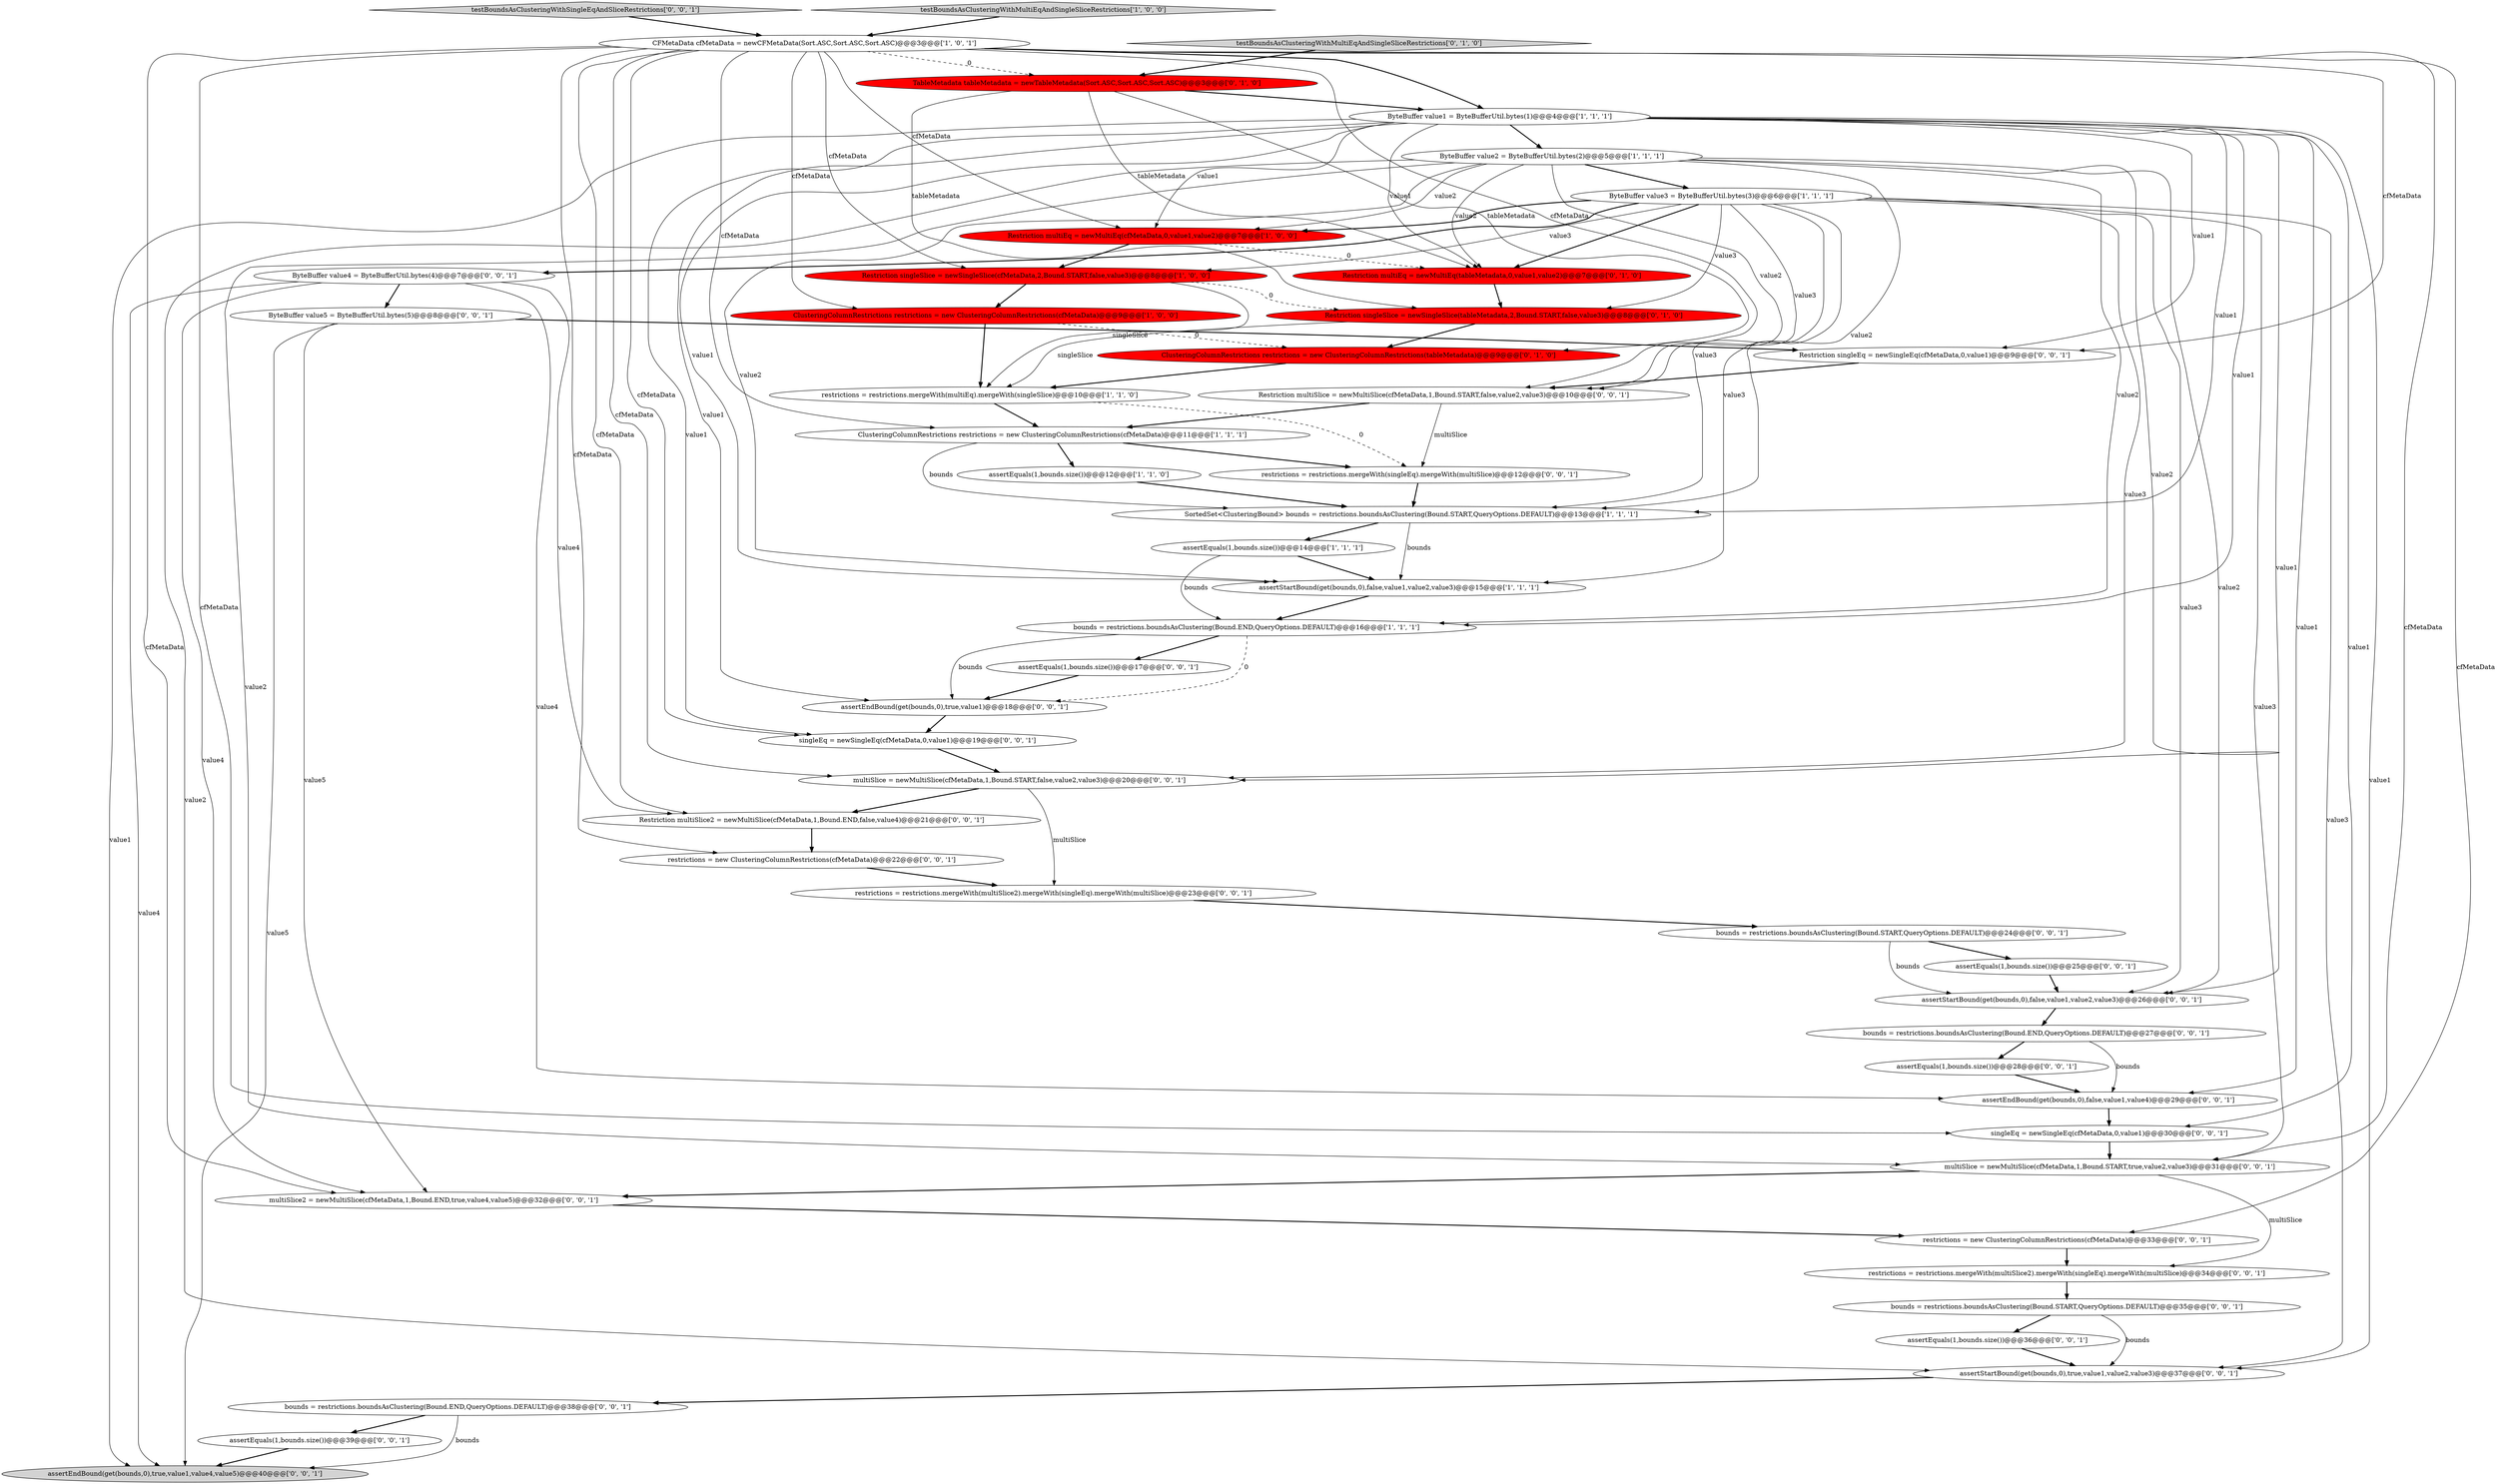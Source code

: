 digraph {
46 [style = filled, label = "singleEq = newSingleEq(cfMetaData,0,value1)@@@19@@@['0', '0', '1']", fillcolor = white, shape = ellipse image = "AAA0AAABBB3BBB"];
30 [style = filled, label = "restrictions = new ClusteringColumnRestrictions(cfMetaData)@@@33@@@['0', '0', '1']", fillcolor = white, shape = ellipse image = "AAA0AAABBB3BBB"];
9 [style = filled, label = "assertEquals(1,bounds.size())@@@14@@@['1', '1', '1']", fillcolor = white, shape = ellipse image = "AAA0AAABBB1BBB"];
20 [style = filled, label = "multiSlice = newMultiSlice(cfMetaData,1,Bound.START,false,value2,value3)@@@20@@@['0', '0', '1']", fillcolor = white, shape = ellipse image = "AAA0AAABBB3BBB"];
42 [style = filled, label = "Restriction singleEq = newSingleEq(cfMetaData,0,value1)@@@9@@@['0', '0', '1']", fillcolor = white, shape = ellipse image = "AAA0AAABBB3BBB"];
26 [style = filled, label = "restrictions = restrictions.mergeWith(multiSlice2).mergeWith(singleEq).mergeWith(multiSlice)@@@34@@@['0', '0', '1']", fillcolor = white, shape = ellipse image = "AAA0AAABBB3BBB"];
35 [style = filled, label = "restrictions = restrictions.mergeWith(multiSlice2).mergeWith(singleEq).mergeWith(multiSlice)@@@23@@@['0', '0', '1']", fillcolor = white, shape = ellipse image = "AAA0AAABBB3BBB"];
13 [style = filled, label = "restrictions = restrictions.mergeWith(multiEq).mergeWith(singleSlice)@@@10@@@['1', '1', '0']", fillcolor = white, shape = ellipse image = "AAA0AAABBB1BBB"];
28 [style = filled, label = "assertStartBound(get(bounds,0),true,value1,value2,value3)@@@37@@@['0', '0', '1']", fillcolor = white, shape = ellipse image = "AAA0AAABBB3BBB"];
34 [style = filled, label = "Restriction multiSlice2 = newMultiSlice(cfMetaData,1,Bound.END,false,value4)@@@21@@@['0', '0', '1']", fillcolor = white, shape = ellipse image = "AAA0AAABBB3BBB"];
2 [style = filled, label = "ByteBuffer value1 = ByteBufferUtil.bytes(1)@@@4@@@['1', '1', '1']", fillcolor = white, shape = ellipse image = "AAA0AAABBB1BBB"];
11 [style = filled, label = "Restriction singleSlice = newSingleSlice(cfMetaData,2,Bound.START,false,value3)@@@8@@@['1', '0', '0']", fillcolor = red, shape = ellipse image = "AAA1AAABBB1BBB"];
31 [style = filled, label = "testBoundsAsClusteringWithSingleEqAndSliceRestrictions['0', '0', '1']", fillcolor = lightgray, shape = diamond image = "AAA0AAABBB3BBB"];
43 [style = filled, label = "bounds = restrictions.boundsAsClustering(Bound.START,QueryOptions.DEFAULT)@@@35@@@['0', '0', '1']", fillcolor = white, shape = ellipse image = "AAA0AAABBB3BBB"];
45 [style = filled, label = "bounds = restrictions.boundsAsClustering(Bound.START,QueryOptions.DEFAULT)@@@24@@@['0', '0', '1']", fillcolor = white, shape = ellipse image = "AAA0AAABBB3BBB"];
22 [style = filled, label = "assertEquals(1,bounds.size())@@@17@@@['0', '0', '1']", fillcolor = white, shape = ellipse image = "AAA0AAABBB3BBB"];
24 [style = filled, label = "assertEndBound(get(bounds,0),true,value1,value4,value5)@@@40@@@['0', '0', '1']", fillcolor = lightgray, shape = ellipse image = "AAA0AAABBB3BBB"];
6 [style = filled, label = "ByteBuffer value2 = ByteBufferUtil.bytes(2)@@@5@@@['1', '1', '1']", fillcolor = white, shape = ellipse image = "AAA0AAABBB1BBB"];
4 [style = filled, label = "ClusteringColumnRestrictions restrictions = new ClusteringColumnRestrictions(cfMetaData)@@@9@@@['1', '0', '0']", fillcolor = red, shape = ellipse image = "AAA1AAABBB1BBB"];
48 [style = filled, label = "assertEquals(1,bounds.size())@@@39@@@['0', '0', '1']", fillcolor = white, shape = ellipse image = "AAA0AAABBB3BBB"];
14 [style = filled, label = "ByteBuffer value3 = ByteBufferUtil.bytes(3)@@@6@@@['1', '1', '1']", fillcolor = white, shape = ellipse image = "AAA0AAABBB1BBB"];
15 [style = filled, label = "Restriction singleSlice = newSingleSlice(tableMetadata,2,Bound.START,false,value3)@@@8@@@['0', '1', '0']", fillcolor = red, shape = ellipse image = "AAA1AAABBB2BBB"];
0 [style = filled, label = "assertStartBound(get(bounds,0),false,value1,value2,value3)@@@15@@@['1', '1', '1']", fillcolor = white, shape = ellipse image = "AAA0AAABBB1BBB"];
25 [style = filled, label = "assertEndBound(get(bounds,0),true,value1)@@@18@@@['0', '0', '1']", fillcolor = white, shape = ellipse image = "AAA0AAABBB3BBB"];
39 [style = filled, label = "assertEquals(1,bounds.size())@@@28@@@['0', '0', '1']", fillcolor = white, shape = ellipse image = "AAA0AAABBB3BBB"];
1 [style = filled, label = "bounds = restrictions.boundsAsClustering(Bound.END,QueryOptions.DEFAULT)@@@16@@@['1', '1', '1']", fillcolor = white, shape = ellipse image = "AAA0AAABBB1BBB"];
37 [style = filled, label = "multiSlice = newMultiSlice(cfMetaData,1,Bound.START,true,value2,value3)@@@31@@@['0', '0', '1']", fillcolor = white, shape = ellipse image = "AAA0AAABBB3BBB"];
19 [style = filled, label = "Restriction multiEq = newMultiEq(tableMetadata,0,value1,value2)@@@7@@@['0', '1', '0']", fillcolor = red, shape = ellipse image = "AAA1AAABBB2BBB"];
3 [style = filled, label = "Restriction multiEq = newMultiEq(cfMetaData,0,value1,value2)@@@7@@@['1', '0', '0']", fillcolor = red, shape = ellipse image = "AAA1AAABBB1BBB"];
36 [style = filled, label = "bounds = restrictions.boundsAsClustering(Bound.END,QueryOptions.DEFAULT)@@@27@@@['0', '0', '1']", fillcolor = white, shape = ellipse image = "AAA0AAABBB3BBB"];
38 [style = filled, label = "multiSlice2 = newMultiSlice(cfMetaData,1,Bound.END,true,value4,value5)@@@32@@@['0', '0', '1']", fillcolor = white, shape = ellipse image = "AAA0AAABBB3BBB"];
5 [style = filled, label = "testBoundsAsClusteringWithMultiEqAndSingleSliceRestrictions['1', '0', '0']", fillcolor = lightgray, shape = diamond image = "AAA0AAABBB1BBB"];
18 [style = filled, label = "ClusteringColumnRestrictions restrictions = new ClusteringColumnRestrictions(tableMetadata)@@@9@@@['0', '1', '0']", fillcolor = red, shape = ellipse image = "AAA1AAABBB2BBB"];
23 [style = filled, label = "assertEndBound(get(bounds,0),false,value1,value4)@@@29@@@['0', '0', '1']", fillcolor = white, shape = ellipse image = "AAA0AAABBB3BBB"];
21 [style = filled, label = "bounds = restrictions.boundsAsClustering(Bound.END,QueryOptions.DEFAULT)@@@38@@@['0', '0', '1']", fillcolor = white, shape = ellipse image = "AAA0AAABBB3BBB"];
41 [style = filled, label = "assertStartBound(get(bounds,0),false,value1,value2,value3)@@@26@@@['0', '0', '1']", fillcolor = white, shape = ellipse image = "AAA0AAABBB3BBB"];
44 [style = filled, label = "assertEquals(1,bounds.size())@@@36@@@['0', '0', '1']", fillcolor = white, shape = ellipse image = "AAA0AAABBB3BBB"];
12 [style = filled, label = "CFMetaData cfMetaData = newCFMetaData(Sort.ASC,Sort.ASC,Sort.ASC)@@@3@@@['1', '0', '1']", fillcolor = white, shape = ellipse image = "AAA0AAABBB1BBB"];
16 [style = filled, label = "TableMetadata tableMetadata = newTableMetadata(Sort.ASC,Sort.ASC,Sort.ASC)@@@3@@@['0', '1', '0']", fillcolor = red, shape = ellipse image = "AAA1AAABBB2BBB"];
27 [style = filled, label = "singleEq = newSingleEq(cfMetaData,0,value1)@@@30@@@['0', '0', '1']", fillcolor = white, shape = ellipse image = "AAA0AAABBB3BBB"];
29 [style = filled, label = "restrictions = new ClusteringColumnRestrictions(cfMetaData)@@@22@@@['0', '0', '1']", fillcolor = white, shape = ellipse image = "AAA0AAABBB3BBB"];
32 [style = filled, label = "assertEquals(1,bounds.size())@@@25@@@['0', '0', '1']", fillcolor = white, shape = ellipse image = "AAA0AAABBB3BBB"];
17 [style = filled, label = "testBoundsAsClusteringWithMultiEqAndSingleSliceRestrictions['0', '1', '0']", fillcolor = lightgray, shape = diamond image = "AAA0AAABBB2BBB"];
7 [style = filled, label = "assertEquals(1,bounds.size())@@@12@@@['1', '1', '0']", fillcolor = white, shape = ellipse image = "AAA0AAABBB1BBB"];
10 [style = filled, label = "ClusteringColumnRestrictions restrictions = new ClusteringColumnRestrictions(cfMetaData)@@@11@@@['1', '1', '1']", fillcolor = white, shape = ellipse image = "AAA0AAABBB1BBB"];
40 [style = filled, label = "restrictions = restrictions.mergeWith(singleEq).mergeWith(multiSlice)@@@12@@@['0', '0', '1']", fillcolor = white, shape = ellipse image = "AAA0AAABBB3BBB"];
47 [style = filled, label = "Restriction multiSlice = newMultiSlice(cfMetaData,1,Bound.START,false,value2,value3)@@@10@@@['0', '0', '1']", fillcolor = white, shape = ellipse image = "AAA0AAABBB3BBB"];
8 [style = filled, label = "SortedSet<ClusteringBound> bounds = restrictions.boundsAsClustering(Bound.START,QueryOptions.DEFAULT)@@@13@@@['1', '1', '1']", fillcolor = white, shape = ellipse image = "AAA0AAABBB1BBB"];
49 [style = filled, label = "ByteBuffer value5 = ByteBufferUtil.bytes(5)@@@8@@@['0', '0', '1']", fillcolor = white, shape = ellipse image = "AAA0AAABBB3BBB"];
33 [style = filled, label = "ByteBuffer value4 = ByteBufferUtil.bytes(4)@@@7@@@['0', '0', '1']", fillcolor = white, shape = ellipse image = "AAA0AAABBB3BBB"];
14->3 [style = bold, label=""];
2->24 [style = solid, label="value1"];
21->24 [style = solid, label="bounds"];
36->23 [style = solid, label="bounds"];
2->28 [style = solid, label="value1"];
33->38 [style = solid, label="value4"];
2->6 [style = bold, label=""];
10->8 [style = solid, label="bounds"];
43->28 [style = solid, label="bounds"];
21->48 [style = bold, label=""];
12->3 [style = solid, label="cfMetaData"];
47->10 [style = bold, label=""];
7->8 [style = bold, label=""];
12->2 [style = bold, label=""];
38->30 [style = bold, label=""];
28->21 [style = bold, label=""];
12->20 [style = solid, label="cfMetaData"];
37->38 [style = bold, label=""];
39->23 [style = bold, label=""];
6->0 [style = solid, label="value2"];
12->4 [style = solid, label="cfMetaData"];
35->45 [style = bold, label=""];
12->11 [style = solid, label="cfMetaData"];
19->15 [style = bold, label=""];
1->25 [style = dashed, label="0"];
43->44 [style = bold, label=""];
12->37 [style = solid, label="cfMetaData"];
48->24 [style = bold, label=""];
17->16 [style = bold, label=""];
6->28 [style = solid, label="value2"];
2->27 [style = solid, label="value1"];
22->25 [style = bold, label=""];
12->29 [style = solid, label="cfMetaData"];
8->0 [style = solid, label="bounds"];
20->34 [style = bold, label=""];
9->1 [style = solid, label="bounds"];
30->26 [style = bold, label=""];
16->15 [style = solid, label="tableMetadata"];
3->11 [style = bold, label=""];
6->41 [style = solid, label="value2"];
26->43 [style = bold, label=""];
13->40 [style = dashed, label="0"];
2->25 [style = solid, label="value1"];
10->7 [style = bold, label=""];
6->19 [style = solid, label="value2"];
14->37 [style = solid, label="value3"];
2->3 [style = solid, label="value1"];
2->0 [style = solid, label="value1"];
2->8 [style = solid, label="value1"];
46->20 [style = bold, label=""];
29->35 [style = bold, label=""];
2->19 [style = solid, label="value1"];
14->11 [style = solid, label="value3"];
2->1 [style = solid, label="value1"];
13->10 [style = bold, label=""];
34->29 [style = bold, label=""];
12->30 [style = solid, label="cfMetaData"];
12->10 [style = solid, label="cfMetaData"];
37->26 [style = solid, label="multiSlice"];
14->47 [style = solid, label="value3"];
6->20 [style = solid, label="value2"];
11->15 [style = dashed, label="0"];
4->13 [style = bold, label=""];
11->4 [style = bold, label=""];
6->47 [style = solid, label="value2"];
11->13 [style = solid, label="singleSlice"];
42->47 [style = bold, label=""];
45->32 [style = bold, label=""];
14->19 [style = bold, label=""];
6->8 [style = solid, label="value2"];
15->13 [style = solid, label="singleSlice"];
49->38 [style = solid, label="value5"];
31->12 [style = bold, label=""];
36->39 [style = bold, label=""];
27->37 [style = bold, label=""];
14->0 [style = solid, label="value3"];
41->36 [style = bold, label=""];
0->1 [style = bold, label=""];
16->19 [style = solid, label="tableMetadata"];
12->34 [style = solid, label="cfMetaData"];
33->24 [style = solid, label="value4"];
6->1 [style = solid, label="value2"];
10->40 [style = bold, label=""];
32->41 [style = bold, label=""];
12->42 [style = solid, label="cfMetaData"];
20->35 [style = solid, label="multiSlice"];
2->41 [style = solid, label="value1"];
33->49 [style = bold, label=""];
12->46 [style = solid, label="cfMetaData"];
12->47 [style = solid, label="cfMetaData"];
49->24 [style = solid, label="value5"];
6->37 [style = solid, label="value2"];
4->18 [style = dashed, label="0"];
49->42 [style = bold, label=""];
16->18 [style = solid, label="tableMetadata"];
2->42 [style = solid, label="value1"];
1->25 [style = solid, label="bounds"];
9->0 [style = bold, label=""];
23->27 [style = bold, label=""];
14->15 [style = solid, label="value3"];
12->16 [style = dashed, label="0"];
33->23 [style = solid, label="value4"];
14->28 [style = solid, label="value3"];
25->46 [style = bold, label=""];
16->2 [style = bold, label=""];
15->18 [style = bold, label=""];
6->3 [style = solid, label="value2"];
14->33 [style = bold, label=""];
3->19 [style = dashed, label="0"];
1->22 [style = bold, label=""];
6->14 [style = bold, label=""];
14->20 [style = solid, label="value3"];
5->12 [style = bold, label=""];
2->23 [style = solid, label="value1"];
44->28 [style = bold, label=""];
8->9 [style = bold, label=""];
18->13 [style = bold, label=""];
12->27 [style = solid, label="cfMetaData"];
12->38 [style = solid, label="cfMetaData"];
33->34 [style = solid, label="value4"];
14->41 [style = solid, label="value3"];
14->8 [style = solid, label="value3"];
45->41 [style = solid, label="bounds"];
47->40 [style = solid, label="multiSlice"];
2->46 [style = solid, label="value1"];
40->8 [style = bold, label=""];
}

